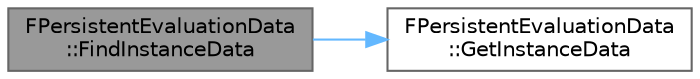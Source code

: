 digraph "FPersistentEvaluationData::FindInstanceData"
{
 // INTERACTIVE_SVG=YES
 // LATEX_PDF_SIZE
  bgcolor="transparent";
  edge [fontname=Helvetica,fontsize=10,labelfontname=Helvetica,labelfontsize=10];
  node [fontname=Helvetica,fontsize=10,shape=box,height=0.2,width=0.4];
  rankdir="LR";
  Node1 [id="Node000001",label="FPersistentEvaluationData\l::FindInstanceData",height=0.2,width=0.4,color="gray40", fillcolor="grey60", style="filled", fontcolor="black",tooltip="Find the current sequence's instance data as the templated type, provided its type matches."];
  Node1 -> Node2 [id="edge1_Node000001_Node000002",color="steelblue1",style="solid",tooltip=" "];
  Node2 [id="Node000002",label="FPersistentEvaluationData\l::GetInstanceData",height=0.2,width=0.4,color="grey40", fillcolor="white", style="filled",URL="$d2/d35/structFPersistentEvaluationData.html#a6592661b394210871b9fae429c21441a",tooltip="Get the raw instance data for the current sequence."];
}
